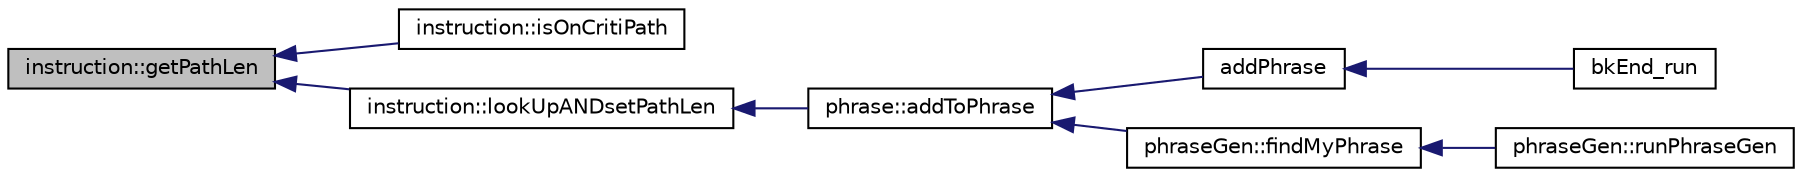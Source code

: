 digraph G
{
  edge [fontname="Helvetica",fontsize="10",labelfontname="Helvetica",labelfontsize="10"];
  node [fontname="Helvetica",fontsize="10",shape=record];
  rankdir=LR;
  Node1 [label="instruction::getPathLen",height=0.2,width=0.4,color="black", fillcolor="grey75", style="filled" fontcolor="black"];
  Node1 -> Node2 [dir=back,color="midnightblue",fontsize="10",style="solid",fontname="Helvetica"];
  Node2 [label="instruction::isOnCritiPath",height=0.2,width=0.4,color="black", fillcolor="white", style="filled",URL="$classinstruction.html#ae047caa60b7297cd7b07fa773003ba71"];
  Node1 -> Node3 [dir=back,color="midnightblue",fontsize="10",style="solid",fontname="Helvetica"];
  Node3 [label="instruction::lookUpANDsetPathLen",height=0.2,width=0.4,color="black", fillcolor="white", style="filled",URL="$classinstruction.html#aad7cdb8a4cb4aa3f6fa92ceba462a106"];
  Node3 -> Node4 [dir=back,color="midnightblue",fontsize="10",style="solid",fontname="Helvetica"];
  Node4 [label="phrase::addToPhrase",height=0.2,width=0.4,color="black", fillcolor="white", style="filled",URL="$classphrase.html#a747fdf8e7ac40b4bad71d20129ae0e73"];
  Node4 -> Node5 [dir=back,color="midnightblue",fontsize="10",style="solid",fontname="Helvetica"];
  Node5 [label="addPhrase",height=0.2,width=0.4,color="black", fillcolor="white", style="filled",URL="$bkEnd_8cpp.html#a73b0a124e04ab7ad583a8ad063d501c5"];
  Node5 -> Node6 [dir=back,color="midnightblue",fontsize="10",style="solid",fontname="Helvetica"];
  Node6 [label="bkEnd_run",height=0.2,width=0.4,color="black", fillcolor="white", style="filled",URL="$bkEnd_8h.html#a0de885ce07273f37e162ecb0e63ec95d"];
  Node4 -> Node7 [dir=back,color="midnightblue",fontsize="10",style="solid",fontname="Helvetica"];
  Node7 [label="phraseGen::findMyPhrase",height=0.2,width=0.4,color="black", fillcolor="white", style="filled",URL="$classphraseGen.html#a04d54cfe18dfef407499f3e6829c32d3"];
  Node7 -> Node8 [dir=back,color="midnightblue",fontsize="10",style="solid",fontname="Helvetica"];
  Node8 [label="phraseGen::runPhraseGen",height=0.2,width=0.4,color="black", fillcolor="white", style="filled",URL="$classphraseGen.html#a27c8b0d81592bc45e7f25e9cb7a4d1c4"];
}
